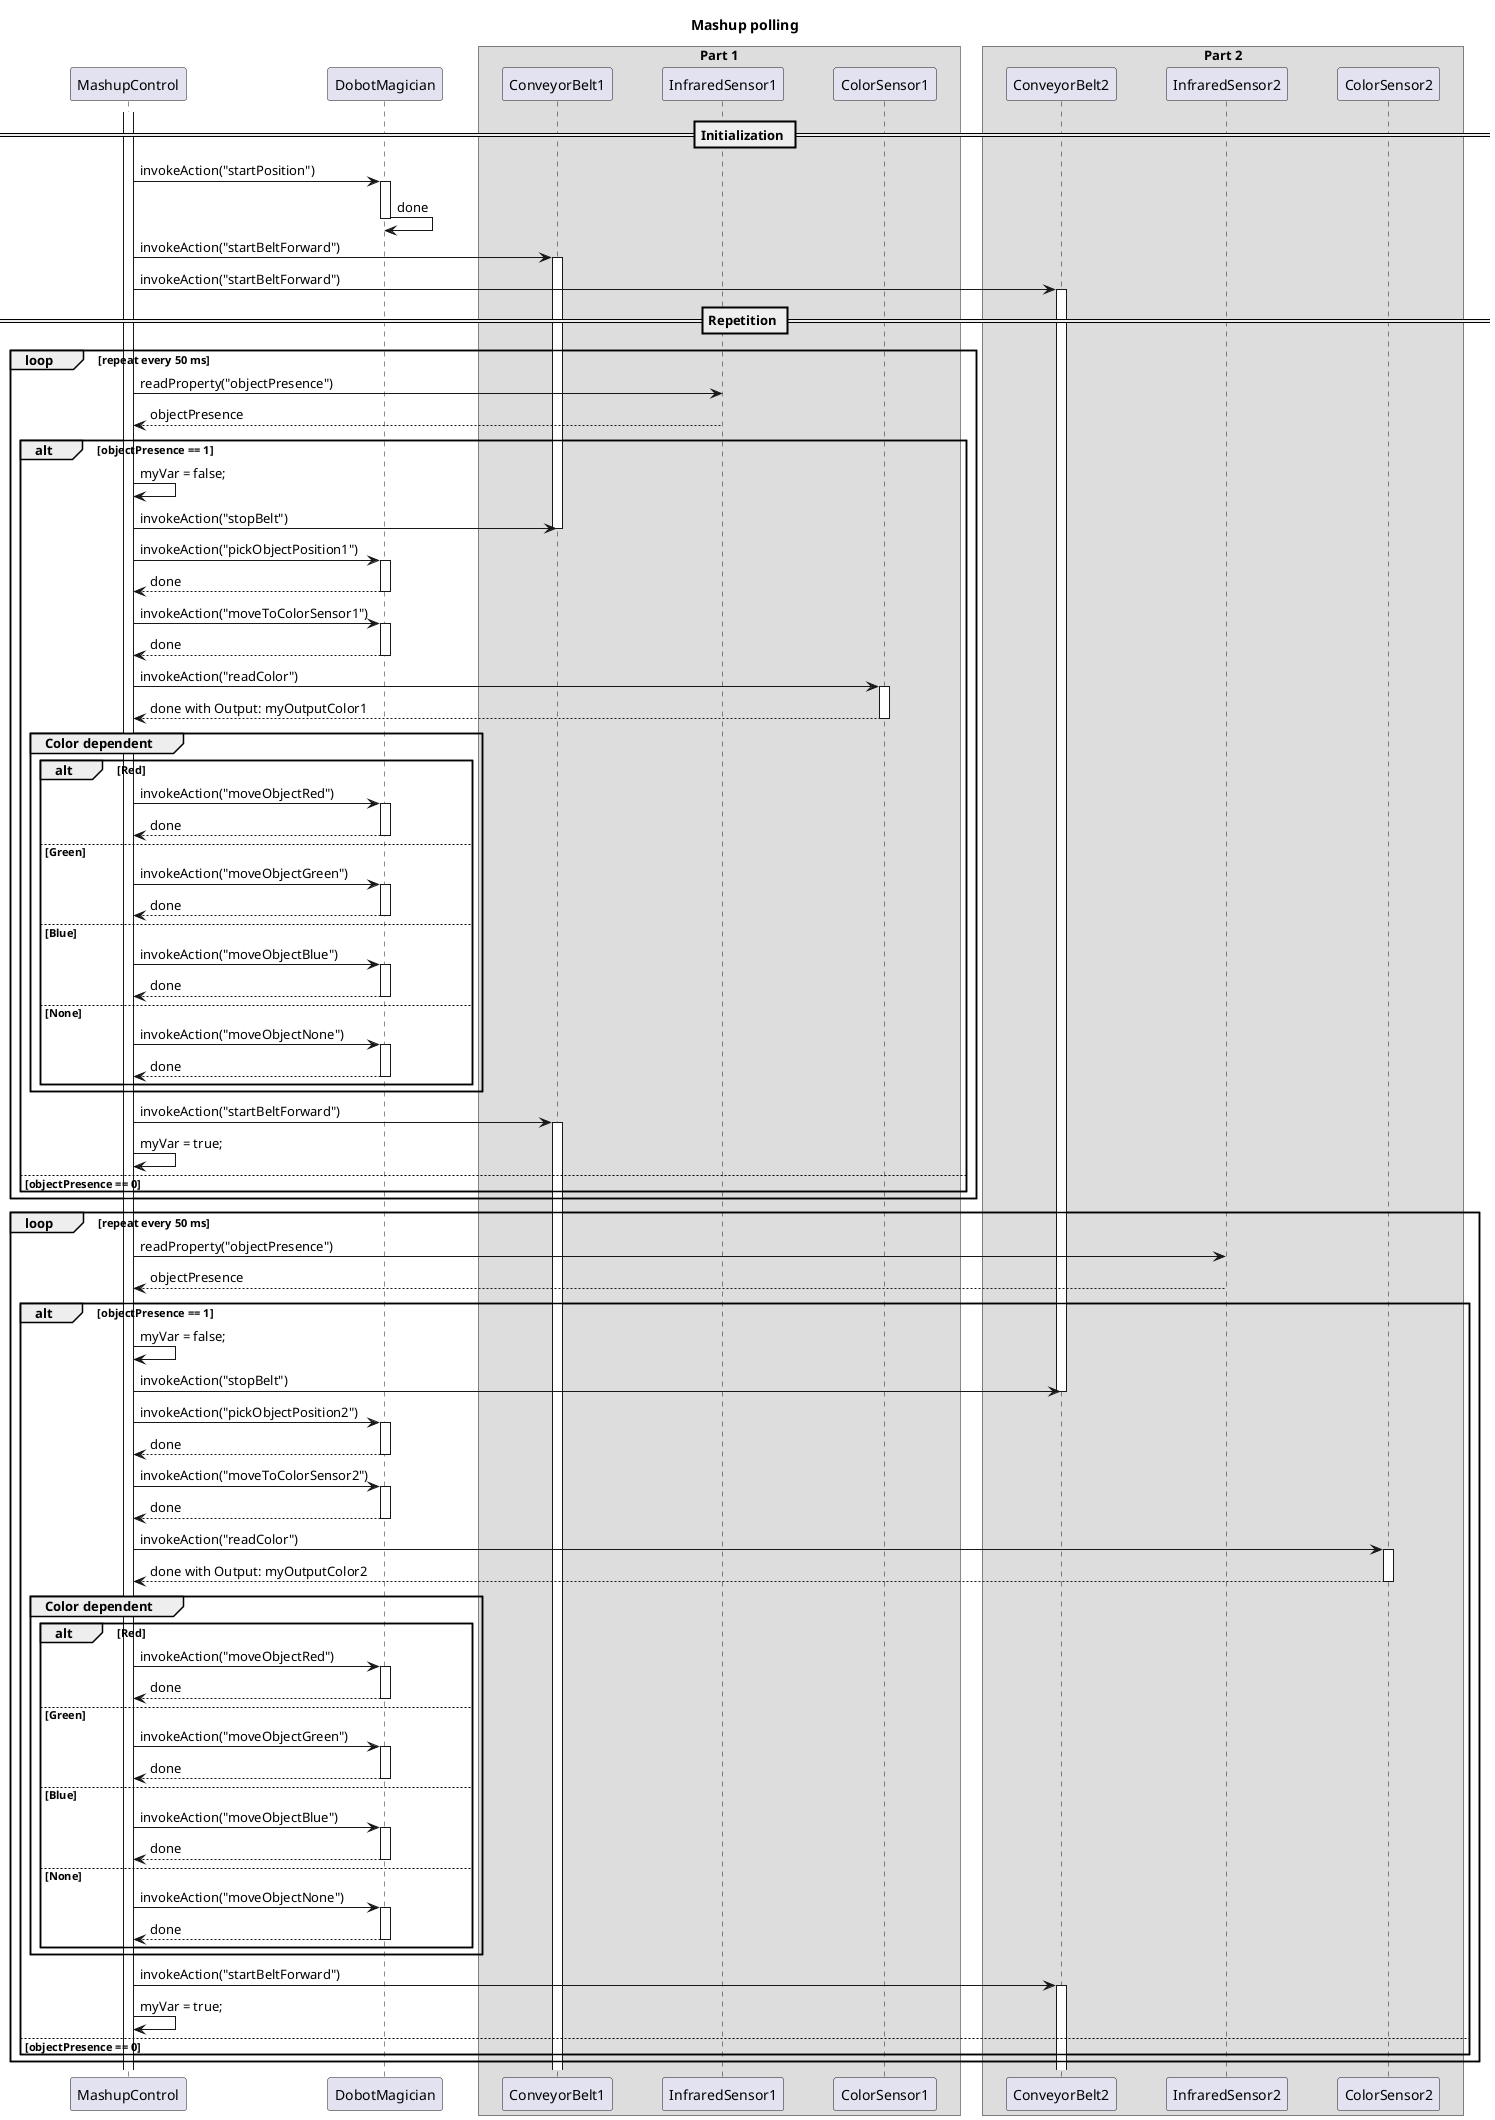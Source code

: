 @startuml

title Mashup polling

skinparam ParticipantPadding 20
skinparam BoxPadding 10

participant MashupControl as MC
participant DobotMagician as DM

box "Part 1"
participant ConveyorBelt1 as CB1
participant InfraredSensor1 as IS1
participant ColorSensor1 as CS1
end box

box "Part 2"
participant ConveyorBelt2 as CB2
participant InfraredSensor2 as IS2
participant ColorSensor2 as CS2
end box


== Initialization ==

activate MC

MC -> DM: invokeAction("startPosition")
activate DM
DM -> DM: done
deactivate DM

MC -> CB1: invokeAction("startBeltForward")
activate CB1
MC -> CB2: invokeAction("startBeltForward")
activate CB2

== Repetition ==

loop repeat every 50 ms
MC -> IS1: readProperty("objectPresence")
MC <-- IS1: objectPresence
alt objectPresence == 1
MC -> MC: myVar = false;
MC -> CB1: invokeAction("stopBelt")
deactivate CB1
MC -> DM: invokeAction("pickObjectPosition1")
activate DM
MC <-- DM: done
deactivate DM
MC -> DM: invokeAction("moveToColorSensor1")
activate DM
MC <-- DM: done
deactivate DM
MC -> CS1: invokeAction("readColor")
activate CS1
MC <-- CS1: done with Output: myOutputColor1
deactivate CS1
group Color dependent
alt Red
MC -> DM: invokeAction("moveObjectRed")
activate DM
MC <-- DM: done
deactivate DM
else Green
MC -> DM: invokeAction("moveObjectGreen")
activate DM
MC <-- DM: done
deactivate DM
else Blue
MC -> DM: invokeAction("moveObjectBlue")
activate DM
MC <-- DM: done
deactivate DM
else None
MC -> DM: invokeAction("moveObjectNone")
activate DM
MC <-- DM: done
deactivate DM
end
end
MC -> CB1: invokeAction("startBeltForward")
activate CB1
MC -> MC: myVar = true;
else objectPresence == 0
end
end


loop repeat every 50 ms
MC -> IS2: readProperty("objectPresence")
MC <-- IS2: objectPresence
alt objectPresence == 1
MC -> MC: myVar = false;
MC -> CB2: invokeAction("stopBelt")
deactivate CB2
MC -> DM: invokeAction("pickObjectPosition2")
activate DM
MC <-- DM: done
deactivate DM
MC -> DM: invokeAction("moveToColorSensor2")
activate DM
MC <-- DM: done
deactivate DM
MC -> CS2: invokeAction("readColor")
activate CS2
MC <-- CS2: done with Output: myOutputColor2
deactivate CS2
group Color dependent
alt Red
MC -> DM: invokeAction("moveObjectRed")
activate DM
MC <-- DM: done
deactivate DM
else Green
MC -> DM: invokeAction("moveObjectGreen")
activate DM
MC <-- DM: done
deactivate DM
else Blue
MC -> DM: invokeAction("moveObjectBlue")
activate DM
MC <-- DM: done
deactivate DM
else None
MC -> DM: invokeAction("moveObjectNone")
activate DM
MC <-- DM: done
deactivate DM
end
end
MC -> CB2: invokeAction("startBeltForward")
activate CB2
MC -> MC: myVar = true;
else objectPresence == 0
end
end


@enduml
